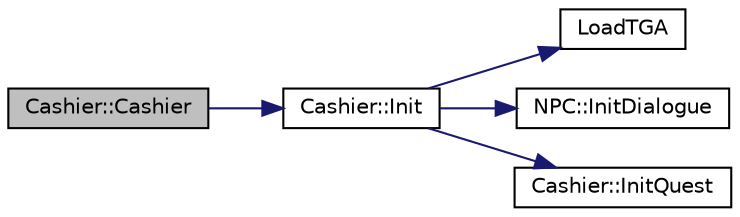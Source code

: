digraph "Cashier::Cashier"
{
  bgcolor="transparent";
  edge [fontname="Helvetica",fontsize="10",labelfontname="Helvetica",labelfontsize="10"];
  node [fontname="Helvetica",fontsize="10",shape=record];
  rankdir="LR";
  Node1 [label="Cashier::Cashier",height=0.2,width=0.4,color="black", fillcolor="grey75", style="filled", fontcolor="black"];
  Node1 -> Node2 [color="midnightblue",fontsize="10",style="solid",fontname="Helvetica"];
  Node2 [label="Cashier::Init",height=0.2,width=0.4,color="black",URL="$classCashier.html#a378b4d5a8fc2364208422989deb97150",tooltip="Cashier Initializer. "];
  Node2 -> Node3 [color="midnightblue",fontsize="10",style="solid",fontname="Helvetica"];
  Node3 [label="LoadTGA",height=0.2,width=0.4,color="black",URL="$LoadTGA_8cpp.html#a459a80ca6de67a1e3493bfb66ae317e4"];
  Node2 -> Node4 [color="midnightblue",fontsize="10",style="solid",fontname="Helvetica"];
  Node4 [label="NPC::InitDialogue",height=0.2,width=0.4,color="black",URL="$classNPC.html#a3ea41c7d9745e0be2d2b25187dbaf3f7",tooltip="Initialzier for the dialouge. "];
  Node2 -> Node5 [color="midnightblue",fontsize="10",style="solid",fontname="Helvetica"];
  Node5 [label="Cashier::InitQuest",height=0.2,width=0.4,color="black",URL="$classCashier.html#a2d84684071ff70d834a144b40b3dbb09",tooltip="Initialzier for cashier the quest text. "];
}
